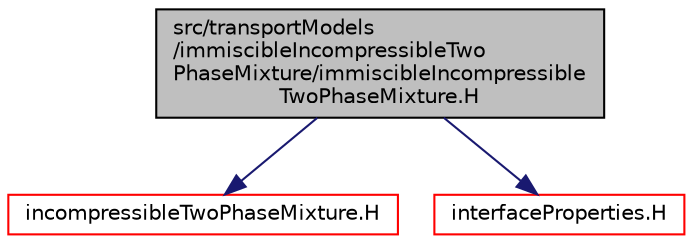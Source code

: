 digraph "src/transportModels/immiscibleIncompressibleTwoPhaseMixture/immiscibleIncompressibleTwoPhaseMixture.H"
{
  bgcolor="transparent";
  edge [fontname="Helvetica",fontsize="10",labelfontname="Helvetica",labelfontsize="10"];
  node [fontname="Helvetica",fontsize="10",shape=record];
  Node1 [label="src/transportModels\l/immiscibleIncompressibleTwo\lPhaseMixture/immiscibleIncompressible\lTwoPhaseMixture.H",height=0.2,width=0.4,color="black", fillcolor="grey75", style="filled", fontcolor="black"];
  Node1 -> Node2 [color="midnightblue",fontsize="10",style="solid",fontname="Helvetica"];
  Node2 [label="incompressibleTwoPhaseMixture.H",height=0.2,width=0.4,color="red",URL="$a10658.html"];
  Node1 -> Node3 [color="midnightblue",fontsize="10",style="solid",fontname="Helvetica"];
  Node3 [label="interfaceProperties.H",height=0.2,width=0.4,color="red",URL="$a10681.html"];
}
